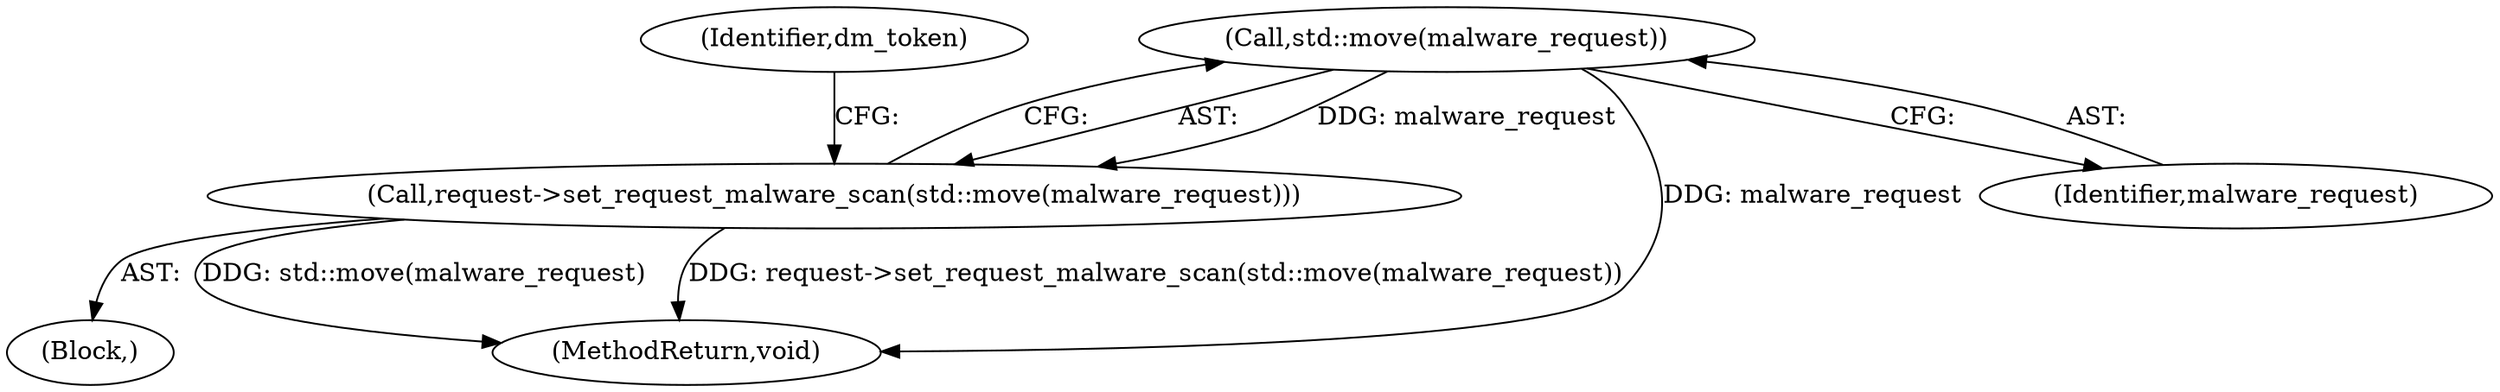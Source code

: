 digraph "0_Chrome_507241119f279c31766bd41c33d6ffb6851e2d7e_4@API" {
"1000159" [label="(Call,std::move(malware_request))"];
"1000158" [label="(Call,request->set_request_malware_scan(std::move(malware_request)))"];
"1000151" [label="(Block,)"];
"1000159" [label="(Call,std::move(malware_request))"];
"1000160" [label="(Identifier,malware_request)"];
"1000158" [label="(Call,request->set_request_malware_scan(std::move(malware_request)))"];
"1000163" [label="(Identifier,dm_token)"];
"1000173" [label="(MethodReturn,void)"];
"1000159" -> "1000158"  [label="AST: "];
"1000159" -> "1000160"  [label="CFG: "];
"1000160" -> "1000159"  [label="AST: "];
"1000158" -> "1000159"  [label="CFG: "];
"1000159" -> "1000173"  [label="DDG: malware_request"];
"1000159" -> "1000158"  [label="DDG: malware_request"];
"1000158" -> "1000151"  [label="AST: "];
"1000163" -> "1000158"  [label="CFG: "];
"1000158" -> "1000173"  [label="DDG: std::move(malware_request)"];
"1000158" -> "1000173"  [label="DDG: request->set_request_malware_scan(std::move(malware_request))"];
}
